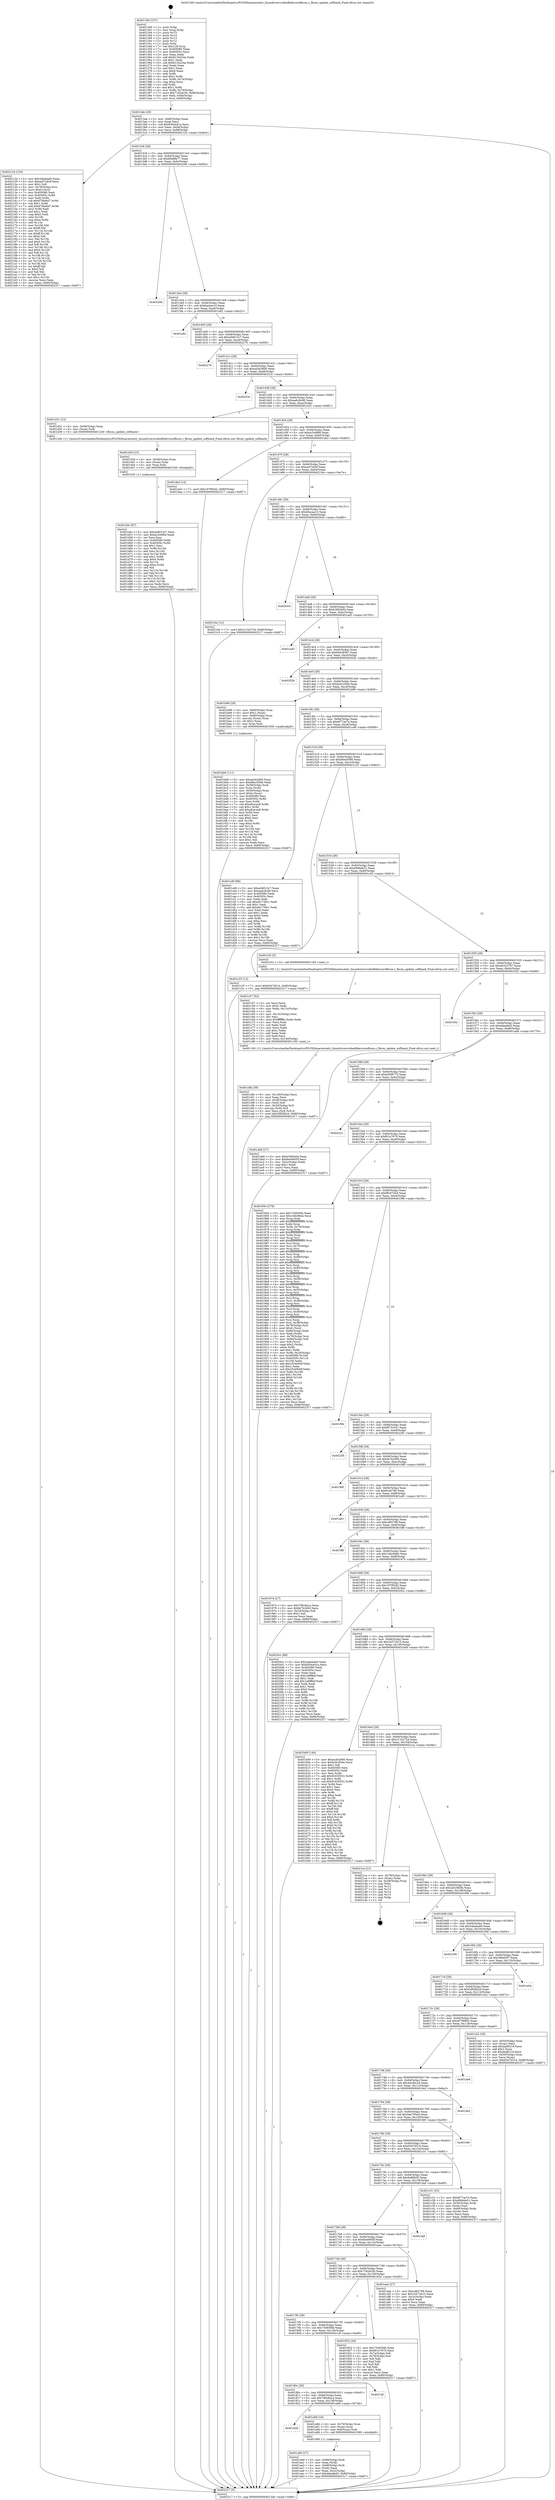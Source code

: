 digraph "0x401340" {
  label = "0x401340 (/mnt/c/Users/mathe/Desktop/tcc/POCII/binaries/extr_linuxdriversvideofbdevcorefbcon.c_fbcon_update_softback_Final-ollvm.out::main(0))"
  labelloc = "t"
  node[shape=record]

  Entry [label="",width=0.3,height=0.3,shape=circle,fillcolor=black,style=filled]
  "0x4013ab" [label="{
     0x4013ab [29]\l
     | [instrs]\l
     &nbsp;&nbsp;0x4013ab \<+3\>: mov -0x80(%rbp),%eax\l
     &nbsp;&nbsp;0x4013ae \<+2\>: mov %eax,%ecx\l
     &nbsp;&nbsp;0x4013b0 \<+6\>: sub $0x830a441a,%ecx\l
     &nbsp;&nbsp;0x4013b6 \<+6\>: mov %eax,-0x94(%rbp)\l
     &nbsp;&nbsp;0x4013bc \<+6\>: mov %ecx,-0x98(%rbp)\l
     &nbsp;&nbsp;0x4013c2 \<+6\>: je 0000000000402124 \<main+0xde4\>\l
  }"]
  "0x402124" [label="{
     0x402124 [154]\l
     | [instrs]\l
     &nbsp;&nbsp;0x402124 \<+5\>: mov $0x2ababae0,%eax\l
     &nbsp;&nbsp;0x402129 \<+5\>: mov $0xae57eb5f,%ecx\l
     &nbsp;&nbsp;0x40212e \<+2\>: mov $0x1,%dl\l
     &nbsp;&nbsp;0x402130 \<+4\>: mov -0x78(%rbp),%rsi\l
     &nbsp;&nbsp;0x402134 \<+6\>: movl $0x0,(%rsi)\l
     &nbsp;&nbsp;0x40213a \<+7\>: mov 0x405080,%edi\l
     &nbsp;&nbsp;0x402141 \<+8\>: mov 0x40505c,%r8d\l
     &nbsp;&nbsp;0x402149 \<+3\>: mov %edi,%r9d\l
     &nbsp;&nbsp;0x40214c \<+7\>: sub $0x67fde6d7,%r9d\l
     &nbsp;&nbsp;0x402153 \<+4\>: sub $0x1,%r9d\l
     &nbsp;&nbsp;0x402157 \<+7\>: add $0x67fde6d7,%r9d\l
     &nbsp;&nbsp;0x40215e \<+4\>: imul %r9d,%edi\l
     &nbsp;&nbsp;0x402162 \<+3\>: and $0x1,%edi\l
     &nbsp;&nbsp;0x402165 \<+3\>: cmp $0x0,%edi\l
     &nbsp;&nbsp;0x402168 \<+4\>: sete %r10b\l
     &nbsp;&nbsp;0x40216c \<+4\>: cmp $0xa,%r8d\l
     &nbsp;&nbsp;0x402170 \<+4\>: setl %r11b\l
     &nbsp;&nbsp;0x402174 \<+3\>: mov %r10b,%bl\l
     &nbsp;&nbsp;0x402177 \<+3\>: xor $0xff,%bl\l
     &nbsp;&nbsp;0x40217a \<+3\>: mov %r11b,%r14b\l
     &nbsp;&nbsp;0x40217d \<+4\>: xor $0xff,%r14b\l
     &nbsp;&nbsp;0x402181 \<+3\>: xor $0x0,%dl\l
     &nbsp;&nbsp;0x402184 \<+3\>: mov %bl,%r15b\l
     &nbsp;&nbsp;0x402187 \<+4\>: and $0x0,%r15b\l
     &nbsp;&nbsp;0x40218b \<+3\>: and %dl,%r10b\l
     &nbsp;&nbsp;0x40218e \<+3\>: mov %r14b,%r12b\l
     &nbsp;&nbsp;0x402191 \<+4\>: and $0x0,%r12b\l
     &nbsp;&nbsp;0x402195 \<+3\>: and %dl,%r11b\l
     &nbsp;&nbsp;0x402198 \<+3\>: or %r10b,%r15b\l
     &nbsp;&nbsp;0x40219b \<+3\>: or %r11b,%r12b\l
     &nbsp;&nbsp;0x40219e \<+3\>: xor %r12b,%r15b\l
     &nbsp;&nbsp;0x4021a1 \<+3\>: or %r14b,%bl\l
     &nbsp;&nbsp;0x4021a4 \<+3\>: xor $0xff,%bl\l
     &nbsp;&nbsp;0x4021a7 \<+3\>: or $0x0,%dl\l
     &nbsp;&nbsp;0x4021aa \<+2\>: and %dl,%bl\l
     &nbsp;&nbsp;0x4021ac \<+3\>: or %bl,%r15b\l
     &nbsp;&nbsp;0x4021af \<+4\>: test $0x1,%r15b\l
     &nbsp;&nbsp;0x4021b3 \<+3\>: cmovne %ecx,%eax\l
     &nbsp;&nbsp;0x4021b6 \<+3\>: mov %eax,-0x80(%rbp)\l
     &nbsp;&nbsp;0x4021b9 \<+5\>: jmp 0000000000402317 \<main+0xfd7\>\l
  }"]
  "0x4013c8" [label="{
     0x4013c8 [28]\l
     | [instrs]\l
     &nbsp;&nbsp;0x4013c8 \<+5\>: jmp 00000000004013cd \<main+0x8d\>\l
     &nbsp;&nbsp;0x4013cd \<+6\>: mov -0x94(%rbp),%eax\l
     &nbsp;&nbsp;0x4013d3 \<+5\>: sub $0x85d8fa77,%eax\l
     &nbsp;&nbsp;0x4013d8 \<+6\>: mov %eax,-0x9c(%rbp)\l
     &nbsp;&nbsp;0x4013de \<+6\>: je 000000000040229d \<main+0xf5d\>\l
  }"]
  Exit [label="",width=0.3,height=0.3,shape=circle,fillcolor=black,style=filled,peripheries=2]
  "0x40229d" [label="{
     0x40229d\l
  }", style=dashed]
  "0x4013e4" [label="{
     0x4013e4 [28]\l
     | [instrs]\l
     &nbsp;&nbsp;0x4013e4 \<+5\>: jmp 00000000004013e9 \<main+0xa9\>\l
     &nbsp;&nbsp;0x4013e9 \<+6\>: mov -0x94(%rbp),%eax\l
     &nbsp;&nbsp;0x4013ef \<+5\>: sub $0x8aa4ee10,%eax\l
     &nbsp;&nbsp;0x4013f4 \<+6\>: mov %eax,-0xa0(%rbp)\l
     &nbsp;&nbsp;0x4013fa \<+6\>: je 0000000000401e62 \<main+0xb22\>\l
  }"]
  "0x401d4c" [label="{
     0x401d4c [87]\l
     | [instrs]\l
     &nbsp;&nbsp;0x401d4c \<+5\>: mov $0xa0d013c7,%ecx\l
     &nbsp;&nbsp;0x401d51 \<+5\>: mov $0xac3c6f9d,%edx\l
     &nbsp;&nbsp;0x401d56 \<+2\>: xor %esi,%esi\l
     &nbsp;&nbsp;0x401d58 \<+8\>: mov 0x405080,%r8d\l
     &nbsp;&nbsp;0x401d60 \<+8\>: mov 0x40505c,%r9d\l
     &nbsp;&nbsp;0x401d68 \<+3\>: sub $0x1,%esi\l
     &nbsp;&nbsp;0x401d6b \<+3\>: mov %r8d,%r10d\l
     &nbsp;&nbsp;0x401d6e \<+3\>: add %esi,%r10d\l
     &nbsp;&nbsp;0x401d71 \<+4\>: imul %r10d,%r8d\l
     &nbsp;&nbsp;0x401d75 \<+4\>: and $0x1,%r8d\l
     &nbsp;&nbsp;0x401d79 \<+4\>: cmp $0x0,%r8d\l
     &nbsp;&nbsp;0x401d7d \<+4\>: sete %r11b\l
     &nbsp;&nbsp;0x401d81 \<+4\>: cmp $0xa,%r9d\l
     &nbsp;&nbsp;0x401d85 \<+3\>: setl %bl\l
     &nbsp;&nbsp;0x401d88 \<+3\>: mov %r11b,%r14b\l
     &nbsp;&nbsp;0x401d8b \<+3\>: and %bl,%r14b\l
     &nbsp;&nbsp;0x401d8e \<+3\>: xor %bl,%r11b\l
     &nbsp;&nbsp;0x401d91 \<+3\>: or %r11b,%r14b\l
     &nbsp;&nbsp;0x401d94 \<+4\>: test $0x1,%r14b\l
     &nbsp;&nbsp;0x401d98 \<+3\>: cmovne %edx,%ecx\l
     &nbsp;&nbsp;0x401d9b \<+3\>: mov %ecx,-0x80(%rbp)\l
     &nbsp;&nbsp;0x401d9e \<+5\>: jmp 0000000000402317 \<main+0xfd7\>\l
  }"]
  "0x401e62" [label="{
     0x401e62\l
  }", style=dashed]
  "0x401400" [label="{
     0x401400 [28]\l
     | [instrs]\l
     &nbsp;&nbsp;0x401400 \<+5\>: jmp 0000000000401405 \<main+0xc5\>\l
     &nbsp;&nbsp;0x401405 \<+6\>: mov -0x94(%rbp),%eax\l
     &nbsp;&nbsp;0x40140b \<+5\>: sub $0xa0d013c7,%eax\l
     &nbsp;&nbsp;0x401410 \<+6\>: mov %eax,-0xa4(%rbp)\l
     &nbsp;&nbsp;0x401416 \<+6\>: je 0000000000402276 \<main+0xf36\>\l
  }"]
  "0x401d3d" [label="{
     0x401d3d [15]\l
     | [instrs]\l
     &nbsp;&nbsp;0x401d3d \<+4\>: mov -0x58(%rbp),%rax\l
     &nbsp;&nbsp;0x401d41 \<+3\>: mov (%rax),%rax\l
     &nbsp;&nbsp;0x401d44 \<+3\>: mov %rax,%rdi\l
     &nbsp;&nbsp;0x401d47 \<+5\>: call 0000000000401030 \<free@plt\>\l
     | [calls]\l
     &nbsp;&nbsp;0x401030 \{1\} (unknown)\l
  }"]
  "0x402276" [label="{
     0x402276\l
  }", style=dashed]
  "0x40141c" [label="{
     0x40141c [28]\l
     | [instrs]\l
     &nbsp;&nbsp;0x40141c \<+5\>: jmp 0000000000401421 \<main+0xe1\>\l
     &nbsp;&nbsp;0x401421 \<+6\>: mov -0x94(%rbp),%eax\l
     &nbsp;&nbsp;0x401427 \<+5\>: sub $0xaa3e2800,%eax\l
     &nbsp;&nbsp;0x40142c \<+6\>: mov %eax,-0xa8(%rbp)\l
     &nbsp;&nbsp;0x401432 \<+6\>: je 000000000040223c \<main+0xefc\>\l
  }"]
  "0x401c8b" [label="{
     0x401c8b [39]\l
     | [instrs]\l
     &nbsp;&nbsp;0x401c8b \<+6\>: mov -0x140(%rbp),%ecx\l
     &nbsp;&nbsp;0x401c91 \<+3\>: imul %eax,%ecx\l
     &nbsp;&nbsp;0x401c94 \<+4\>: mov -0x58(%rbp),%r8\l
     &nbsp;&nbsp;0x401c98 \<+3\>: mov (%r8),%r8\l
     &nbsp;&nbsp;0x401c9b \<+4\>: mov -0x50(%rbp),%r9\l
     &nbsp;&nbsp;0x401c9f \<+3\>: movslq (%r9),%r9\l
     &nbsp;&nbsp;0x401ca2 \<+4\>: mov %ecx,(%r8,%r9,4)\l
     &nbsp;&nbsp;0x401ca6 \<+7\>: movl $0x3df28b2d,-0x80(%rbp)\l
     &nbsp;&nbsp;0x401cad \<+5\>: jmp 0000000000402317 \<main+0xfd7\>\l
  }"]
  "0x40223c" [label="{
     0x40223c\l
  }", style=dashed]
  "0x401438" [label="{
     0x401438 [28]\l
     | [instrs]\l
     &nbsp;&nbsp;0x401438 \<+5\>: jmp 000000000040143d \<main+0xfd\>\l
     &nbsp;&nbsp;0x40143d \<+6\>: mov -0x94(%rbp),%eax\l
     &nbsp;&nbsp;0x401443 \<+5\>: sub $0xaa6c9cd0,%eax\l
     &nbsp;&nbsp;0x401448 \<+6\>: mov %eax,-0xac(%rbp)\l
     &nbsp;&nbsp;0x40144e \<+6\>: je 0000000000401d31 \<main+0x9f1\>\l
  }"]
  "0x401c57" [label="{
     0x401c57 [52]\l
     | [instrs]\l
     &nbsp;&nbsp;0x401c57 \<+2\>: xor %ecx,%ecx\l
     &nbsp;&nbsp;0x401c59 \<+5\>: mov $0x2,%edx\l
     &nbsp;&nbsp;0x401c5e \<+6\>: mov %edx,-0x13c(%rbp)\l
     &nbsp;&nbsp;0x401c64 \<+1\>: cltd\l
     &nbsp;&nbsp;0x401c65 \<+6\>: mov -0x13c(%rbp),%esi\l
     &nbsp;&nbsp;0x401c6b \<+2\>: idiv %esi\l
     &nbsp;&nbsp;0x401c6d \<+6\>: imul $0xfffffffe,%edx,%edx\l
     &nbsp;&nbsp;0x401c73 \<+2\>: mov %ecx,%edi\l
     &nbsp;&nbsp;0x401c75 \<+2\>: sub %edx,%edi\l
     &nbsp;&nbsp;0x401c77 \<+2\>: mov %ecx,%edx\l
     &nbsp;&nbsp;0x401c79 \<+3\>: sub $0x1,%edx\l
     &nbsp;&nbsp;0x401c7c \<+2\>: add %edx,%edi\l
     &nbsp;&nbsp;0x401c7e \<+2\>: sub %edi,%ecx\l
     &nbsp;&nbsp;0x401c80 \<+6\>: mov %ecx,-0x140(%rbp)\l
     &nbsp;&nbsp;0x401c86 \<+5\>: call 0000000000401160 \<next_i\>\l
     | [calls]\l
     &nbsp;&nbsp;0x401160 \{1\} (/mnt/c/Users/mathe/Desktop/tcc/POCII/binaries/extr_linuxdriversvideofbdevcorefbcon.c_fbcon_update_softback_Final-ollvm.out::next_i)\l
  }"]
  "0x401d31" [label="{
     0x401d31 [12]\l
     | [instrs]\l
     &nbsp;&nbsp;0x401d31 \<+4\>: mov -0x58(%rbp),%rax\l
     &nbsp;&nbsp;0x401d35 \<+3\>: mov (%rax),%rdi\l
     &nbsp;&nbsp;0x401d38 \<+5\>: call 0000000000401240 \<fbcon_update_softback\>\l
     | [calls]\l
     &nbsp;&nbsp;0x401240 \{1\} (/mnt/c/Users/mathe/Desktop/tcc/POCII/binaries/extr_linuxdriversvideofbdevcorefbcon.c_fbcon_update_softback_Final-ollvm.out::fbcon_update_softback)\l
  }"]
  "0x401454" [label="{
     0x401454 [28]\l
     | [instrs]\l
     &nbsp;&nbsp;0x401454 \<+5\>: jmp 0000000000401459 \<main+0x119\>\l
     &nbsp;&nbsp;0x401459 \<+6\>: mov -0x94(%rbp),%eax\l
     &nbsp;&nbsp;0x40145f \<+5\>: sub $0xac3c6f9d,%eax\l
     &nbsp;&nbsp;0x401464 \<+6\>: mov %eax,-0xb0(%rbp)\l
     &nbsp;&nbsp;0x40146a \<+6\>: je 0000000000401da3 \<main+0xa63\>\l
  }"]
  "0x401bb6" [label="{
     0x401bb6 [111]\l
     | [instrs]\l
     &nbsp;&nbsp;0x401bb6 \<+5\>: mov $0xaa3e2800,%ecx\l
     &nbsp;&nbsp;0x401bbb \<+5\>: mov $0xd6ec0566,%edx\l
     &nbsp;&nbsp;0x401bc0 \<+4\>: mov -0x58(%rbp),%rdi\l
     &nbsp;&nbsp;0x401bc4 \<+3\>: mov %rax,(%rdi)\l
     &nbsp;&nbsp;0x401bc7 \<+4\>: mov -0x50(%rbp),%rax\l
     &nbsp;&nbsp;0x401bcb \<+6\>: movl $0x0,(%rax)\l
     &nbsp;&nbsp;0x401bd1 \<+7\>: mov 0x405080,%esi\l
     &nbsp;&nbsp;0x401bd8 \<+8\>: mov 0x40505c,%r8d\l
     &nbsp;&nbsp;0x401be0 \<+3\>: mov %esi,%r9d\l
     &nbsp;&nbsp;0x401be3 \<+7\>: sub $0xafcecac8,%r9d\l
     &nbsp;&nbsp;0x401bea \<+4\>: sub $0x1,%r9d\l
     &nbsp;&nbsp;0x401bee \<+7\>: add $0xafcecac8,%r9d\l
     &nbsp;&nbsp;0x401bf5 \<+4\>: imul %r9d,%esi\l
     &nbsp;&nbsp;0x401bf9 \<+3\>: and $0x1,%esi\l
     &nbsp;&nbsp;0x401bfc \<+3\>: cmp $0x0,%esi\l
     &nbsp;&nbsp;0x401bff \<+4\>: sete %r10b\l
     &nbsp;&nbsp;0x401c03 \<+4\>: cmp $0xa,%r8d\l
     &nbsp;&nbsp;0x401c07 \<+4\>: setl %r11b\l
     &nbsp;&nbsp;0x401c0b \<+3\>: mov %r10b,%bl\l
     &nbsp;&nbsp;0x401c0e \<+3\>: and %r11b,%bl\l
     &nbsp;&nbsp;0x401c11 \<+3\>: xor %r11b,%r10b\l
     &nbsp;&nbsp;0x401c14 \<+3\>: or %r10b,%bl\l
     &nbsp;&nbsp;0x401c17 \<+3\>: test $0x1,%bl\l
     &nbsp;&nbsp;0x401c1a \<+3\>: cmovne %edx,%ecx\l
     &nbsp;&nbsp;0x401c1d \<+3\>: mov %ecx,-0x80(%rbp)\l
     &nbsp;&nbsp;0x401c20 \<+5\>: jmp 0000000000402317 \<main+0xfd7\>\l
  }"]
  "0x401da3" [label="{
     0x401da3 [12]\l
     | [instrs]\l
     &nbsp;&nbsp;0x401da3 \<+7\>: movl $0x197f93d2,-0x80(%rbp)\l
     &nbsp;&nbsp;0x401daa \<+5\>: jmp 0000000000402317 \<main+0xfd7\>\l
  }"]
  "0x401470" [label="{
     0x401470 [28]\l
     | [instrs]\l
     &nbsp;&nbsp;0x401470 \<+5\>: jmp 0000000000401475 \<main+0x135\>\l
     &nbsp;&nbsp;0x401475 \<+6\>: mov -0x94(%rbp),%eax\l
     &nbsp;&nbsp;0x40147b \<+5\>: sub $0xae57eb5f,%eax\l
     &nbsp;&nbsp;0x401480 \<+6\>: mov %eax,-0xb4(%rbp)\l
     &nbsp;&nbsp;0x401486 \<+6\>: je 00000000004021be \<main+0xe7e\>\l
  }"]
  "0x401a9d" [label="{
     0x401a9d [27]\l
     | [instrs]\l
     &nbsp;&nbsp;0x401a9d \<+4\>: mov -0x68(%rbp),%rdi\l
     &nbsp;&nbsp;0x401aa1 \<+2\>: mov %eax,(%rdi)\l
     &nbsp;&nbsp;0x401aa3 \<+4\>: mov -0x68(%rbp),%rdi\l
     &nbsp;&nbsp;0x401aa7 \<+2\>: mov (%rdi),%eax\l
     &nbsp;&nbsp;0x401aa9 \<+3\>: mov %eax,-0x2c(%rbp)\l
     &nbsp;&nbsp;0x401aac \<+7\>: movl $0xddeafed3,-0x80(%rbp)\l
     &nbsp;&nbsp;0x401ab3 \<+5\>: jmp 0000000000402317 \<main+0xfd7\>\l
  }"]
  "0x4021be" [label="{
     0x4021be [12]\l
     | [instrs]\l
     &nbsp;&nbsp;0x4021be \<+7\>: movl $0x211b272d,-0x80(%rbp)\l
     &nbsp;&nbsp;0x4021c5 \<+5\>: jmp 0000000000402317 \<main+0xfd7\>\l
  }"]
  "0x40148c" [label="{
     0x40148c [28]\l
     | [instrs]\l
     &nbsp;&nbsp;0x40148c \<+5\>: jmp 0000000000401491 \<main+0x151\>\l
     &nbsp;&nbsp;0x401491 \<+6\>: mov -0x94(%rbp),%eax\l
     &nbsp;&nbsp;0x401497 \<+5\>: sub $0xb0acaa13,%eax\l
     &nbsp;&nbsp;0x40149c \<+6\>: mov %eax,-0xb8(%rbp)\l
     &nbsp;&nbsp;0x4014a2 \<+6\>: je 00000000004020c0 \<main+0xd80\>\l
  }"]
  "0x401828" [label="{
     0x401828\l
  }", style=dashed]
  "0x4020c0" [label="{
     0x4020c0\l
  }", style=dashed]
  "0x4014a8" [label="{
     0x4014a8 [28]\l
     | [instrs]\l
     &nbsp;&nbsp;0x4014a8 \<+5\>: jmp 00000000004014ad \<main+0x16d\>\l
     &nbsp;&nbsp;0x4014ad \<+6\>: mov -0x94(%rbp),%eax\l
     &nbsp;&nbsp;0x4014b3 \<+5\>: sub $0xb3f404d4,%eax\l
     &nbsp;&nbsp;0x4014b8 \<+6\>: mov %eax,-0xbc(%rbp)\l
     &nbsp;&nbsp;0x4014be \<+6\>: je 0000000000401ad3 \<main+0x793\>\l
  }"]
  "0x401a8d" [label="{
     0x401a8d [16]\l
     | [instrs]\l
     &nbsp;&nbsp;0x401a8d \<+4\>: mov -0x70(%rbp),%rax\l
     &nbsp;&nbsp;0x401a91 \<+3\>: mov (%rax),%rax\l
     &nbsp;&nbsp;0x401a94 \<+4\>: mov 0x8(%rax),%rdi\l
     &nbsp;&nbsp;0x401a98 \<+5\>: call 0000000000401060 \<atoi@plt\>\l
     | [calls]\l
     &nbsp;&nbsp;0x401060 \{1\} (unknown)\l
  }"]
  "0x401ad3" [label="{
     0x401ad3\l
  }", style=dashed]
  "0x4014c4" [label="{
     0x4014c4 [28]\l
     | [instrs]\l
     &nbsp;&nbsp;0x4014c4 \<+5\>: jmp 00000000004014c9 \<main+0x189\>\l
     &nbsp;&nbsp;0x4014c9 \<+6\>: mov -0x94(%rbp),%eax\l
     &nbsp;&nbsp;0x4014cf \<+5\>: sub $0xb6a28567,%eax\l
     &nbsp;&nbsp;0x4014d4 \<+6\>: mov %eax,-0xc0(%rbp)\l
     &nbsp;&nbsp;0x4014da \<+6\>: je 000000000040202b \<main+0xceb\>\l
  }"]
  "0x40180c" [label="{
     0x40180c [28]\l
     | [instrs]\l
     &nbsp;&nbsp;0x40180c \<+5\>: jmp 0000000000401811 \<main+0x4d1\>\l
     &nbsp;&nbsp;0x401811 \<+6\>: mov -0x94(%rbp),%eax\l
     &nbsp;&nbsp;0x401817 \<+5\>: sub $0x799c8a1a,%eax\l
     &nbsp;&nbsp;0x40181c \<+6\>: mov %eax,-0x138(%rbp)\l
     &nbsp;&nbsp;0x401822 \<+6\>: je 0000000000401a8d \<main+0x74d\>\l
  }"]
  "0x40202b" [label="{
     0x40202b\l
  }", style=dashed]
  "0x4014e0" [label="{
     0x4014e0 [28]\l
     | [instrs]\l
     &nbsp;&nbsp;0x4014e0 \<+5\>: jmp 00000000004014e5 \<main+0x1a5\>\l
     &nbsp;&nbsp;0x4014e5 \<+6\>: mov -0x94(%rbp),%eax\l
     &nbsp;&nbsp;0x4014eb \<+5\>: sub $0xbc0c35de,%eax\l
     &nbsp;&nbsp;0x4014f0 \<+6\>: mov %eax,-0xc4(%rbp)\l
     &nbsp;&nbsp;0x4014f6 \<+6\>: je 0000000000401b99 \<main+0x859\>\l
  }"]
  "0x4021df" [label="{
     0x4021df\l
  }", style=dashed]
  "0x401b99" [label="{
     0x401b99 [29]\l
     | [instrs]\l
     &nbsp;&nbsp;0x401b99 \<+4\>: mov -0x60(%rbp),%rax\l
     &nbsp;&nbsp;0x401b9d \<+6\>: movl $0x1,(%rax)\l
     &nbsp;&nbsp;0x401ba3 \<+4\>: mov -0x60(%rbp),%rax\l
     &nbsp;&nbsp;0x401ba7 \<+3\>: movslq (%rax),%rax\l
     &nbsp;&nbsp;0x401baa \<+4\>: shl $0x2,%rax\l
     &nbsp;&nbsp;0x401bae \<+3\>: mov %rax,%rdi\l
     &nbsp;&nbsp;0x401bb1 \<+5\>: call 0000000000401050 \<malloc@plt\>\l
     | [calls]\l
     &nbsp;&nbsp;0x401050 \{1\} (unknown)\l
  }"]
  "0x4014fc" [label="{
     0x4014fc [28]\l
     | [instrs]\l
     &nbsp;&nbsp;0x4014fc \<+5\>: jmp 0000000000401501 \<main+0x1c1\>\l
     &nbsp;&nbsp;0x401501 \<+6\>: mov -0x94(%rbp),%eax\l
     &nbsp;&nbsp;0x401507 \<+5\>: sub $0xbf77ae7e,%eax\l
     &nbsp;&nbsp;0x40150c \<+6\>: mov %eax,-0xc8(%rbp)\l
     &nbsp;&nbsp;0x401512 \<+6\>: je 0000000000401cd9 \<main+0x999\>\l
  }"]
  "0x401340" [label="{
     0x401340 [107]\l
     | [instrs]\l
     &nbsp;&nbsp;0x401340 \<+1\>: push %rbp\l
     &nbsp;&nbsp;0x401341 \<+3\>: mov %rsp,%rbp\l
     &nbsp;&nbsp;0x401344 \<+2\>: push %r15\l
     &nbsp;&nbsp;0x401346 \<+2\>: push %r14\l
     &nbsp;&nbsp;0x401348 \<+2\>: push %r13\l
     &nbsp;&nbsp;0x40134a \<+2\>: push %r12\l
     &nbsp;&nbsp;0x40134c \<+1\>: push %rbx\l
     &nbsp;&nbsp;0x40134d \<+7\>: sub $0x128,%rsp\l
     &nbsp;&nbsp;0x401354 \<+7\>: mov 0x405080,%eax\l
     &nbsp;&nbsp;0x40135b \<+7\>: mov 0x40505c,%ecx\l
     &nbsp;&nbsp;0x401362 \<+2\>: mov %eax,%edx\l
     &nbsp;&nbsp;0x401364 \<+6\>: add $0x6134224a,%edx\l
     &nbsp;&nbsp;0x40136a \<+3\>: sub $0x1,%edx\l
     &nbsp;&nbsp;0x40136d \<+6\>: sub $0x6134224a,%edx\l
     &nbsp;&nbsp;0x401373 \<+3\>: imul %edx,%eax\l
     &nbsp;&nbsp;0x401376 \<+3\>: and $0x1,%eax\l
     &nbsp;&nbsp;0x401379 \<+3\>: cmp $0x0,%eax\l
     &nbsp;&nbsp;0x40137c \<+4\>: sete %r8b\l
     &nbsp;&nbsp;0x401380 \<+4\>: and $0x1,%r8b\l
     &nbsp;&nbsp;0x401384 \<+4\>: mov %r8b,-0x7a(%rbp)\l
     &nbsp;&nbsp;0x401388 \<+3\>: cmp $0xa,%ecx\l
     &nbsp;&nbsp;0x40138b \<+4\>: setl %r8b\l
     &nbsp;&nbsp;0x40138f \<+4\>: and $0x1,%r8b\l
     &nbsp;&nbsp;0x401393 \<+4\>: mov %r8b,-0x79(%rbp)\l
     &nbsp;&nbsp;0x401397 \<+7\>: movl $0x7182dc3b,-0x80(%rbp)\l
     &nbsp;&nbsp;0x40139e \<+6\>: mov %edi,-0x84(%rbp)\l
     &nbsp;&nbsp;0x4013a4 \<+7\>: mov %rsi,-0x90(%rbp)\l
  }"]
  "0x401cd9" [label="{
     0x401cd9 [88]\l
     | [instrs]\l
     &nbsp;&nbsp;0x401cd9 \<+5\>: mov $0xa0d013c7,%eax\l
     &nbsp;&nbsp;0x401cde \<+5\>: mov $0xaa6c9cd0,%ecx\l
     &nbsp;&nbsp;0x401ce3 \<+7\>: mov 0x405080,%edx\l
     &nbsp;&nbsp;0x401cea \<+7\>: mov 0x40505c,%esi\l
     &nbsp;&nbsp;0x401cf1 \<+2\>: mov %edx,%edi\l
     &nbsp;&nbsp;0x401cf3 \<+6\>: sub $0xa61739c1,%edi\l
     &nbsp;&nbsp;0x401cf9 \<+3\>: sub $0x1,%edi\l
     &nbsp;&nbsp;0x401cfc \<+6\>: add $0xa61739c1,%edi\l
     &nbsp;&nbsp;0x401d02 \<+3\>: imul %edi,%edx\l
     &nbsp;&nbsp;0x401d05 \<+3\>: and $0x1,%edx\l
     &nbsp;&nbsp;0x401d08 \<+3\>: cmp $0x0,%edx\l
     &nbsp;&nbsp;0x401d0b \<+4\>: sete %r8b\l
     &nbsp;&nbsp;0x401d0f \<+3\>: cmp $0xa,%esi\l
     &nbsp;&nbsp;0x401d12 \<+4\>: setl %r9b\l
     &nbsp;&nbsp;0x401d16 \<+3\>: mov %r8b,%r10b\l
     &nbsp;&nbsp;0x401d19 \<+3\>: and %r9b,%r10b\l
     &nbsp;&nbsp;0x401d1c \<+3\>: xor %r9b,%r8b\l
     &nbsp;&nbsp;0x401d1f \<+3\>: or %r8b,%r10b\l
     &nbsp;&nbsp;0x401d22 \<+4\>: test $0x1,%r10b\l
     &nbsp;&nbsp;0x401d26 \<+3\>: cmovne %ecx,%eax\l
     &nbsp;&nbsp;0x401d29 \<+3\>: mov %eax,-0x80(%rbp)\l
     &nbsp;&nbsp;0x401d2c \<+5\>: jmp 0000000000402317 \<main+0xfd7\>\l
  }"]
  "0x401518" [label="{
     0x401518 [28]\l
     | [instrs]\l
     &nbsp;&nbsp;0x401518 \<+5\>: jmp 000000000040151d \<main+0x1dd\>\l
     &nbsp;&nbsp;0x40151d \<+6\>: mov -0x94(%rbp),%eax\l
     &nbsp;&nbsp;0x401523 \<+5\>: sub $0xd6ec0566,%eax\l
     &nbsp;&nbsp;0x401528 \<+6\>: mov %eax,-0xcc(%rbp)\l
     &nbsp;&nbsp;0x40152e \<+6\>: je 0000000000401c25 \<main+0x8e5\>\l
  }"]
  "0x402317" [label="{
     0x402317 [5]\l
     | [instrs]\l
     &nbsp;&nbsp;0x402317 \<+5\>: jmp 00000000004013ab \<main+0x6b\>\l
  }"]
  "0x401c25" [label="{
     0x401c25 [12]\l
     | [instrs]\l
     &nbsp;&nbsp;0x401c25 \<+7\>: movl $0x6347d314,-0x80(%rbp)\l
     &nbsp;&nbsp;0x401c2c \<+5\>: jmp 0000000000402317 \<main+0xfd7\>\l
  }"]
  "0x401534" [label="{
     0x401534 [28]\l
     | [instrs]\l
     &nbsp;&nbsp;0x401534 \<+5\>: jmp 0000000000401539 \<main+0x1f9\>\l
     &nbsp;&nbsp;0x401539 \<+6\>: mov -0x94(%rbp),%eax\l
     &nbsp;&nbsp;0x40153f \<+5\>: sub $0xd9dbde51,%eax\l
     &nbsp;&nbsp;0x401544 \<+6\>: mov %eax,-0xd0(%rbp)\l
     &nbsp;&nbsp;0x40154a \<+6\>: je 0000000000401c52 \<main+0x912\>\l
  }"]
  "0x4017f0" [label="{
     0x4017f0 [28]\l
     | [instrs]\l
     &nbsp;&nbsp;0x4017f0 \<+5\>: jmp 00000000004017f5 \<main+0x4b5\>\l
     &nbsp;&nbsp;0x4017f5 \<+6\>: mov -0x94(%rbp),%eax\l
     &nbsp;&nbsp;0x4017fb \<+5\>: sub $0x73493f4b,%eax\l
     &nbsp;&nbsp;0x401800 \<+6\>: mov %eax,-0x134(%rbp)\l
     &nbsp;&nbsp;0x401806 \<+6\>: je 00000000004021df \<main+0xe9f\>\l
  }"]
  "0x401c52" [label="{
     0x401c52 [5]\l
     | [instrs]\l
     &nbsp;&nbsp;0x401c52 \<+5\>: call 0000000000401160 \<next_i\>\l
     | [calls]\l
     &nbsp;&nbsp;0x401160 \{1\} (/mnt/c/Users/mathe/Desktop/tcc/POCII/binaries/extr_linuxdriversvideofbdevcorefbcon.c_fbcon_update_softback_Final-ollvm.out::next_i)\l
  }"]
  "0x401550" [label="{
     0x401550 [28]\l
     | [instrs]\l
     &nbsp;&nbsp;0x401550 \<+5\>: jmp 0000000000401555 \<main+0x215\>\l
     &nbsp;&nbsp;0x401555 \<+6\>: mov -0x94(%rbp),%eax\l
     &nbsp;&nbsp;0x40155b \<+5\>: sub $0xdb322797,%eax\l
     &nbsp;&nbsp;0x401560 \<+6\>: mov %eax,-0xd4(%rbp)\l
     &nbsp;&nbsp;0x401566 \<+6\>: je 0000000000401f3d \<main+0xbfd\>\l
  }"]
  "0x401832" [label="{
     0x401832 [44]\l
     | [instrs]\l
     &nbsp;&nbsp;0x401832 \<+5\>: mov $0x73493f4b,%eax\l
     &nbsp;&nbsp;0x401837 \<+5\>: mov $0xf01e7670,%ecx\l
     &nbsp;&nbsp;0x40183c \<+3\>: mov -0x7a(%rbp),%dl\l
     &nbsp;&nbsp;0x40183f \<+4\>: mov -0x79(%rbp),%sil\l
     &nbsp;&nbsp;0x401843 \<+3\>: mov %dl,%dil\l
     &nbsp;&nbsp;0x401846 \<+3\>: and %sil,%dil\l
     &nbsp;&nbsp;0x401849 \<+3\>: xor %sil,%dl\l
     &nbsp;&nbsp;0x40184c \<+3\>: or %dl,%dil\l
     &nbsp;&nbsp;0x40184f \<+4\>: test $0x1,%dil\l
     &nbsp;&nbsp;0x401853 \<+3\>: cmovne %ecx,%eax\l
     &nbsp;&nbsp;0x401856 \<+3\>: mov %eax,-0x80(%rbp)\l
     &nbsp;&nbsp;0x401859 \<+5\>: jmp 0000000000402317 \<main+0xfd7\>\l
  }"]
  "0x401f3d" [label="{
     0x401f3d\l
  }", style=dashed]
  "0x40156c" [label="{
     0x40156c [28]\l
     | [instrs]\l
     &nbsp;&nbsp;0x40156c \<+5\>: jmp 0000000000401571 \<main+0x231\>\l
     &nbsp;&nbsp;0x401571 \<+6\>: mov -0x94(%rbp),%eax\l
     &nbsp;&nbsp;0x401577 \<+5\>: sub $0xddeafed3,%eax\l
     &nbsp;&nbsp;0x40157c \<+6\>: mov %eax,-0xd8(%rbp)\l
     &nbsp;&nbsp;0x401582 \<+6\>: je 0000000000401ab8 \<main+0x778\>\l
  }"]
  "0x4017d4" [label="{
     0x4017d4 [28]\l
     | [instrs]\l
     &nbsp;&nbsp;0x4017d4 \<+5\>: jmp 00000000004017d9 \<main+0x499\>\l
     &nbsp;&nbsp;0x4017d9 \<+6\>: mov -0x94(%rbp),%eax\l
     &nbsp;&nbsp;0x4017df \<+5\>: sub $0x7182dc3b,%eax\l
     &nbsp;&nbsp;0x4017e4 \<+6\>: mov %eax,-0x130(%rbp)\l
     &nbsp;&nbsp;0x4017ea \<+6\>: je 0000000000401832 \<main+0x4f2\>\l
  }"]
  "0x401ab8" [label="{
     0x401ab8 [27]\l
     | [instrs]\l
     &nbsp;&nbsp;0x401ab8 \<+5\>: mov $0xb3f404d4,%eax\l
     &nbsp;&nbsp;0x401abd \<+5\>: mov $0x6ee0605f,%ecx\l
     &nbsp;&nbsp;0x401ac2 \<+3\>: mov -0x2c(%rbp),%edx\l
     &nbsp;&nbsp;0x401ac5 \<+3\>: cmp $0x1,%edx\l
     &nbsp;&nbsp;0x401ac8 \<+3\>: cmovl %ecx,%eax\l
     &nbsp;&nbsp;0x401acb \<+3\>: mov %eax,-0x80(%rbp)\l
     &nbsp;&nbsp;0x401ace \<+5\>: jmp 0000000000402317 \<main+0xfd7\>\l
  }"]
  "0x401588" [label="{
     0x401588 [28]\l
     | [instrs]\l
     &nbsp;&nbsp;0x401588 \<+5\>: jmp 000000000040158d \<main+0x24d\>\l
     &nbsp;&nbsp;0x40158d \<+6\>: mov -0x94(%rbp),%eax\l
     &nbsp;&nbsp;0x401593 \<+5\>: sub $0xe05f9773,%eax\l
     &nbsp;&nbsp;0x401598 \<+6\>: mov %eax,-0xdc(%rbp)\l
     &nbsp;&nbsp;0x40159e \<+6\>: je 0000000000402221 \<main+0xee1\>\l
  }"]
  "0x401aee" [label="{
     0x401aee [27]\l
     | [instrs]\l
     &nbsp;&nbsp;0x401aee \<+5\>: mov $0xcd65798,%eax\l
     &nbsp;&nbsp;0x401af3 \<+5\>: mov $0x1b572b15,%ecx\l
     &nbsp;&nbsp;0x401af8 \<+3\>: mov -0x2c(%rbp),%edx\l
     &nbsp;&nbsp;0x401afb \<+3\>: cmp $0x0,%edx\l
     &nbsp;&nbsp;0x401afe \<+3\>: cmove %ecx,%eax\l
     &nbsp;&nbsp;0x401b01 \<+3\>: mov %eax,-0x80(%rbp)\l
     &nbsp;&nbsp;0x401b04 \<+5\>: jmp 0000000000402317 \<main+0xfd7\>\l
  }"]
  "0x402221" [label="{
     0x402221\l
  }", style=dashed]
  "0x4015a4" [label="{
     0x4015a4 [28]\l
     | [instrs]\l
     &nbsp;&nbsp;0x4015a4 \<+5\>: jmp 00000000004015a9 \<main+0x269\>\l
     &nbsp;&nbsp;0x4015a9 \<+6\>: mov -0x94(%rbp),%eax\l
     &nbsp;&nbsp;0x4015af \<+5\>: sub $0xf01e7670,%eax\l
     &nbsp;&nbsp;0x4015b4 \<+6\>: mov %eax,-0xe0(%rbp)\l
     &nbsp;&nbsp;0x4015ba \<+6\>: je 000000000040185e \<main+0x51e\>\l
  }"]
  "0x4017b8" [label="{
     0x4017b8 [28]\l
     | [instrs]\l
     &nbsp;&nbsp;0x4017b8 \<+5\>: jmp 00000000004017bd \<main+0x47d\>\l
     &nbsp;&nbsp;0x4017bd \<+6\>: mov -0x94(%rbp),%eax\l
     &nbsp;&nbsp;0x4017c3 \<+5\>: sub $0x6ee0605f,%eax\l
     &nbsp;&nbsp;0x4017c8 \<+6\>: mov %eax,-0x12c(%rbp)\l
     &nbsp;&nbsp;0x4017ce \<+6\>: je 0000000000401aee \<main+0x7ae\>\l
  }"]
  "0x40185e" [label="{
     0x40185e [278]\l
     | [instrs]\l
     &nbsp;&nbsp;0x40185e \<+5\>: mov $0x73493f4b,%eax\l
     &nbsp;&nbsp;0x401863 \<+5\>: mov $0x10dc90eb,%ecx\l
     &nbsp;&nbsp;0x401868 \<+3\>: mov %rsp,%rdx\l
     &nbsp;&nbsp;0x40186b \<+4\>: add $0xfffffffffffffff0,%rdx\l
     &nbsp;&nbsp;0x40186f \<+3\>: mov %rdx,%rsp\l
     &nbsp;&nbsp;0x401872 \<+4\>: mov %rdx,-0x78(%rbp)\l
     &nbsp;&nbsp;0x401876 \<+3\>: mov %rsp,%rdx\l
     &nbsp;&nbsp;0x401879 \<+4\>: add $0xfffffffffffffff0,%rdx\l
     &nbsp;&nbsp;0x40187d \<+3\>: mov %rdx,%rsp\l
     &nbsp;&nbsp;0x401880 \<+3\>: mov %rsp,%rsi\l
     &nbsp;&nbsp;0x401883 \<+4\>: add $0xfffffffffffffff0,%rsi\l
     &nbsp;&nbsp;0x401887 \<+3\>: mov %rsi,%rsp\l
     &nbsp;&nbsp;0x40188a \<+4\>: mov %rsi,-0x70(%rbp)\l
     &nbsp;&nbsp;0x40188e \<+3\>: mov %rsp,%rsi\l
     &nbsp;&nbsp;0x401891 \<+4\>: add $0xfffffffffffffff0,%rsi\l
     &nbsp;&nbsp;0x401895 \<+3\>: mov %rsi,%rsp\l
     &nbsp;&nbsp;0x401898 \<+4\>: mov %rsi,-0x68(%rbp)\l
     &nbsp;&nbsp;0x40189c \<+3\>: mov %rsp,%rsi\l
     &nbsp;&nbsp;0x40189f \<+4\>: add $0xfffffffffffffff0,%rsi\l
     &nbsp;&nbsp;0x4018a3 \<+3\>: mov %rsi,%rsp\l
     &nbsp;&nbsp;0x4018a6 \<+4\>: mov %rsi,-0x60(%rbp)\l
     &nbsp;&nbsp;0x4018aa \<+3\>: mov %rsp,%rsi\l
     &nbsp;&nbsp;0x4018ad \<+4\>: add $0xfffffffffffffff0,%rsi\l
     &nbsp;&nbsp;0x4018b1 \<+3\>: mov %rsi,%rsp\l
     &nbsp;&nbsp;0x4018b4 \<+4\>: mov %rsi,-0x58(%rbp)\l
     &nbsp;&nbsp;0x4018b8 \<+3\>: mov %rsp,%rsi\l
     &nbsp;&nbsp;0x4018bb \<+4\>: add $0xfffffffffffffff0,%rsi\l
     &nbsp;&nbsp;0x4018bf \<+3\>: mov %rsi,%rsp\l
     &nbsp;&nbsp;0x4018c2 \<+4\>: mov %rsi,-0x50(%rbp)\l
     &nbsp;&nbsp;0x4018c6 \<+3\>: mov %rsp,%rsi\l
     &nbsp;&nbsp;0x4018c9 \<+4\>: add $0xfffffffffffffff0,%rsi\l
     &nbsp;&nbsp;0x4018cd \<+3\>: mov %rsi,%rsp\l
     &nbsp;&nbsp;0x4018d0 \<+4\>: mov %rsi,-0x48(%rbp)\l
     &nbsp;&nbsp;0x4018d4 \<+3\>: mov %rsp,%rsi\l
     &nbsp;&nbsp;0x4018d7 \<+4\>: add $0xfffffffffffffff0,%rsi\l
     &nbsp;&nbsp;0x4018db \<+3\>: mov %rsi,%rsp\l
     &nbsp;&nbsp;0x4018de \<+4\>: mov %rsi,-0x40(%rbp)\l
     &nbsp;&nbsp;0x4018e2 \<+3\>: mov %rsp,%rsi\l
     &nbsp;&nbsp;0x4018e5 \<+4\>: add $0xfffffffffffffff0,%rsi\l
     &nbsp;&nbsp;0x4018e9 \<+3\>: mov %rsi,%rsp\l
     &nbsp;&nbsp;0x4018ec \<+4\>: mov %rsi,-0x38(%rbp)\l
     &nbsp;&nbsp;0x4018f0 \<+4\>: mov -0x78(%rbp),%rsi\l
     &nbsp;&nbsp;0x4018f4 \<+6\>: movl $0x0,(%rsi)\l
     &nbsp;&nbsp;0x4018fa \<+6\>: mov -0x84(%rbp),%edi\l
     &nbsp;&nbsp;0x401900 \<+2\>: mov %edi,(%rdx)\l
     &nbsp;&nbsp;0x401902 \<+4\>: mov -0x70(%rbp),%rsi\l
     &nbsp;&nbsp;0x401906 \<+7\>: mov -0x90(%rbp),%r8\l
     &nbsp;&nbsp;0x40190d \<+3\>: mov %r8,(%rsi)\l
     &nbsp;&nbsp;0x401910 \<+3\>: cmpl $0x2,(%rdx)\l
     &nbsp;&nbsp;0x401913 \<+4\>: setne %r9b\l
     &nbsp;&nbsp;0x401917 \<+4\>: and $0x1,%r9b\l
     &nbsp;&nbsp;0x40191b \<+4\>: mov %r9b,-0x2d(%rbp)\l
     &nbsp;&nbsp;0x40191f \<+8\>: mov 0x405080,%r10d\l
     &nbsp;&nbsp;0x401927 \<+8\>: mov 0x40505c,%r11d\l
     &nbsp;&nbsp;0x40192f \<+3\>: mov %r10d,%ebx\l
     &nbsp;&nbsp;0x401932 \<+6\>: add $0x25cb90df,%ebx\l
     &nbsp;&nbsp;0x401938 \<+3\>: sub $0x1,%ebx\l
     &nbsp;&nbsp;0x40193b \<+6\>: sub $0x25cb90df,%ebx\l
     &nbsp;&nbsp;0x401941 \<+4\>: imul %ebx,%r10d\l
     &nbsp;&nbsp;0x401945 \<+4\>: and $0x1,%r10d\l
     &nbsp;&nbsp;0x401949 \<+4\>: cmp $0x0,%r10d\l
     &nbsp;&nbsp;0x40194d \<+4\>: sete %r9b\l
     &nbsp;&nbsp;0x401951 \<+4\>: cmp $0xa,%r11d\l
     &nbsp;&nbsp;0x401955 \<+4\>: setl %r14b\l
     &nbsp;&nbsp;0x401959 \<+3\>: mov %r9b,%r15b\l
     &nbsp;&nbsp;0x40195c \<+3\>: and %r14b,%r15b\l
     &nbsp;&nbsp;0x40195f \<+3\>: xor %r14b,%r9b\l
     &nbsp;&nbsp;0x401962 \<+3\>: or %r9b,%r15b\l
     &nbsp;&nbsp;0x401965 \<+4\>: test $0x1,%r15b\l
     &nbsp;&nbsp;0x401969 \<+3\>: cmovne %ecx,%eax\l
     &nbsp;&nbsp;0x40196c \<+3\>: mov %eax,-0x80(%rbp)\l
     &nbsp;&nbsp;0x40196f \<+5\>: jmp 0000000000402317 \<main+0xfd7\>\l
  }"]
  "0x4015c0" [label="{
     0x4015c0 [28]\l
     | [instrs]\l
     &nbsp;&nbsp;0x4015c0 \<+5\>: jmp 00000000004015c5 \<main+0x285\>\l
     &nbsp;&nbsp;0x4015c5 \<+6\>: mov -0x94(%rbp),%eax\l
     &nbsp;&nbsp;0x4015cb \<+5\>: sub $0xf8c67d2d,%eax\l
     &nbsp;&nbsp;0x4015d0 \<+6\>: mov %eax,-0xe4(%rbp)\l
     &nbsp;&nbsp;0x4015d6 \<+6\>: je 0000000000401f9b \<main+0xc5b\>\l
  }"]
  "0x401daf" [label="{
     0x401daf\l
  }", style=dashed]
  "0x401f9b" [label="{
     0x401f9b\l
  }", style=dashed]
  "0x4015dc" [label="{
     0x4015dc [28]\l
     | [instrs]\l
     &nbsp;&nbsp;0x4015dc \<+5\>: jmp 00000000004015e1 \<main+0x2a1\>\l
     &nbsp;&nbsp;0x4015e1 \<+6\>: mov -0x94(%rbp),%eax\l
     &nbsp;&nbsp;0x4015e7 \<+5\>: sub $0xf973c531,%eax\l
     &nbsp;&nbsp;0x4015ec \<+6\>: mov %eax,-0xe8(%rbp)\l
     &nbsp;&nbsp;0x4015f2 \<+6\>: je 00000000004022f5 \<main+0xfb5\>\l
  }"]
  "0x40179c" [label="{
     0x40179c [28]\l
     | [instrs]\l
     &nbsp;&nbsp;0x40179c \<+5\>: jmp 00000000004017a1 \<main+0x461\>\l
     &nbsp;&nbsp;0x4017a1 \<+6\>: mov -0x94(%rbp),%eax\l
     &nbsp;&nbsp;0x4017a7 \<+5\>: sub $0x6a88fcf3,%eax\l
     &nbsp;&nbsp;0x4017ac \<+6\>: mov %eax,-0x128(%rbp)\l
     &nbsp;&nbsp;0x4017b2 \<+6\>: je 0000000000401daf \<main+0xa6f\>\l
  }"]
  "0x4022f5" [label="{
     0x4022f5\l
  }", style=dashed]
  "0x4015f8" [label="{
     0x4015f8 [28]\l
     | [instrs]\l
     &nbsp;&nbsp;0x4015f8 \<+5\>: jmp 00000000004015fd \<main+0x2bd\>\l
     &nbsp;&nbsp;0x4015fd \<+6\>: mov -0x94(%rbp),%eax\l
     &nbsp;&nbsp;0x401603 \<+5\>: sub $0xfe7b2d00,%eax\l
     &nbsp;&nbsp;0x401608 \<+6\>: mov %eax,-0xec(%rbp)\l
     &nbsp;&nbsp;0x40160e \<+6\>: je 000000000040198f \<main+0x64f\>\l
  }"]
  "0x401c31" [label="{
     0x401c31 [33]\l
     | [instrs]\l
     &nbsp;&nbsp;0x401c31 \<+5\>: mov $0xbf77ae7e,%eax\l
     &nbsp;&nbsp;0x401c36 \<+5\>: mov $0xd9dbde51,%ecx\l
     &nbsp;&nbsp;0x401c3b \<+4\>: mov -0x50(%rbp),%rdx\l
     &nbsp;&nbsp;0x401c3f \<+2\>: mov (%rdx),%esi\l
     &nbsp;&nbsp;0x401c41 \<+4\>: mov -0x60(%rbp),%rdx\l
     &nbsp;&nbsp;0x401c45 \<+2\>: cmp (%rdx),%esi\l
     &nbsp;&nbsp;0x401c47 \<+3\>: cmovl %ecx,%eax\l
     &nbsp;&nbsp;0x401c4a \<+3\>: mov %eax,-0x80(%rbp)\l
     &nbsp;&nbsp;0x401c4d \<+5\>: jmp 0000000000402317 \<main+0xfd7\>\l
  }"]
  "0x40198f" [label="{
     0x40198f\l
  }", style=dashed]
  "0x401614" [label="{
     0x401614 [28]\l
     | [instrs]\l
     &nbsp;&nbsp;0x401614 \<+5\>: jmp 0000000000401619 \<main+0x2d9\>\l
     &nbsp;&nbsp;0x401619 \<+6\>: mov -0x94(%rbp),%eax\l
     &nbsp;&nbsp;0x40161f \<+5\>: sub $0x6ceb790,%eax\l
     &nbsp;&nbsp;0x401624 \<+6\>: mov %eax,-0xf0(%rbp)\l
     &nbsp;&nbsp;0x40162a \<+6\>: je 0000000000401a81 \<main+0x741\>\l
  }"]
  "0x401780" [label="{
     0x401780 [28]\l
     | [instrs]\l
     &nbsp;&nbsp;0x401780 \<+5\>: jmp 0000000000401785 \<main+0x445\>\l
     &nbsp;&nbsp;0x401785 \<+6\>: mov -0x94(%rbp),%eax\l
     &nbsp;&nbsp;0x40178b \<+5\>: sub $0x6347d314,%eax\l
     &nbsp;&nbsp;0x401790 \<+6\>: mov %eax,-0x124(%rbp)\l
     &nbsp;&nbsp;0x401796 \<+6\>: je 0000000000401c31 \<main+0x8f1\>\l
  }"]
  "0x401a81" [label="{
     0x401a81\l
  }", style=dashed]
  "0x401630" [label="{
     0x401630 [28]\l
     | [instrs]\l
     &nbsp;&nbsp;0x401630 \<+5\>: jmp 0000000000401635 \<main+0x2f5\>\l
     &nbsp;&nbsp;0x401635 \<+6\>: mov -0x94(%rbp),%eax\l
     &nbsp;&nbsp;0x40163b \<+5\>: sub $0xcd65798,%eax\l
     &nbsp;&nbsp;0x401640 \<+6\>: mov %eax,-0xf4(%rbp)\l
     &nbsp;&nbsp;0x401646 \<+6\>: je 0000000000401f8f \<main+0xc4f\>\l
  }"]
  "0x401f49" [label="{
     0x401f49\l
  }", style=dashed]
  "0x401f8f" [label="{
     0x401f8f\l
  }", style=dashed]
  "0x40164c" [label="{
     0x40164c [28]\l
     | [instrs]\l
     &nbsp;&nbsp;0x40164c \<+5\>: jmp 0000000000401651 \<main+0x311\>\l
     &nbsp;&nbsp;0x401651 \<+6\>: mov -0x94(%rbp),%eax\l
     &nbsp;&nbsp;0x401657 \<+5\>: sub $0x10dc90eb,%eax\l
     &nbsp;&nbsp;0x40165c \<+6\>: mov %eax,-0xf8(%rbp)\l
     &nbsp;&nbsp;0x401662 \<+6\>: je 0000000000401974 \<main+0x634\>\l
  }"]
  "0x401764" [label="{
     0x401764 [28]\l
     | [instrs]\l
     &nbsp;&nbsp;0x401764 \<+5\>: jmp 0000000000401769 \<main+0x429\>\l
     &nbsp;&nbsp;0x401769 \<+6\>: mov -0x94(%rbp),%eax\l
     &nbsp;&nbsp;0x40176f \<+5\>: sub $0x5ee705e4,%eax\l
     &nbsp;&nbsp;0x401774 \<+6\>: mov %eax,-0x120(%rbp)\l
     &nbsp;&nbsp;0x40177a \<+6\>: je 0000000000401f49 \<main+0xc09\>\l
  }"]
  "0x401974" [label="{
     0x401974 [27]\l
     | [instrs]\l
     &nbsp;&nbsp;0x401974 \<+5\>: mov $0x799c8a1a,%eax\l
     &nbsp;&nbsp;0x401979 \<+5\>: mov $0xfe7b2d00,%ecx\l
     &nbsp;&nbsp;0x40197e \<+3\>: mov -0x2d(%rbp),%dl\l
     &nbsp;&nbsp;0x401981 \<+3\>: test $0x1,%dl\l
     &nbsp;&nbsp;0x401984 \<+3\>: cmovne %ecx,%eax\l
     &nbsp;&nbsp;0x401987 \<+3\>: mov %eax,-0x80(%rbp)\l
     &nbsp;&nbsp;0x40198a \<+5\>: jmp 0000000000402317 \<main+0xfd7\>\l
  }"]
  "0x401668" [label="{
     0x401668 [28]\l
     | [instrs]\l
     &nbsp;&nbsp;0x401668 \<+5\>: jmp 000000000040166d \<main+0x32d\>\l
     &nbsp;&nbsp;0x40166d \<+6\>: mov -0x94(%rbp),%eax\l
     &nbsp;&nbsp;0x401673 \<+5\>: sub $0x197f93d2,%eax\l
     &nbsp;&nbsp;0x401678 \<+6\>: mov %eax,-0xfc(%rbp)\l
     &nbsp;&nbsp;0x40167e \<+6\>: je 00000000004020cc \<main+0xd8c\>\l
  }"]
  "0x4019e2" [label="{
     0x4019e2\l
  }", style=dashed]
  "0x4020cc" [label="{
     0x4020cc [88]\l
     | [instrs]\l
     &nbsp;&nbsp;0x4020cc \<+5\>: mov $0x2ababae0,%eax\l
     &nbsp;&nbsp;0x4020d1 \<+5\>: mov $0x830a441a,%ecx\l
     &nbsp;&nbsp;0x4020d6 \<+7\>: mov 0x405080,%edx\l
     &nbsp;&nbsp;0x4020dd \<+7\>: mov 0x40505c,%esi\l
     &nbsp;&nbsp;0x4020e4 \<+2\>: mov %edx,%edi\l
     &nbsp;&nbsp;0x4020e6 \<+6\>: sub $0x1e6ff8ef,%edi\l
     &nbsp;&nbsp;0x4020ec \<+3\>: sub $0x1,%edi\l
     &nbsp;&nbsp;0x4020ef \<+6\>: add $0x1e6ff8ef,%edi\l
     &nbsp;&nbsp;0x4020f5 \<+3\>: imul %edi,%edx\l
     &nbsp;&nbsp;0x4020f8 \<+3\>: and $0x1,%edx\l
     &nbsp;&nbsp;0x4020fb \<+3\>: cmp $0x0,%edx\l
     &nbsp;&nbsp;0x4020fe \<+4\>: sete %r8b\l
     &nbsp;&nbsp;0x402102 \<+3\>: cmp $0xa,%esi\l
     &nbsp;&nbsp;0x402105 \<+4\>: setl %r9b\l
     &nbsp;&nbsp;0x402109 \<+3\>: mov %r8b,%r10b\l
     &nbsp;&nbsp;0x40210c \<+3\>: and %r9b,%r10b\l
     &nbsp;&nbsp;0x40210f \<+3\>: xor %r9b,%r8b\l
     &nbsp;&nbsp;0x402112 \<+3\>: or %r8b,%r10b\l
     &nbsp;&nbsp;0x402115 \<+4\>: test $0x1,%r10b\l
     &nbsp;&nbsp;0x402119 \<+3\>: cmovne %ecx,%eax\l
     &nbsp;&nbsp;0x40211c \<+3\>: mov %eax,-0x80(%rbp)\l
     &nbsp;&nbsp;0x40211f \<+5\>: jmp 0000000000402317 \<main+0xfd7\>\l
  }"]
  "0x401684" [label="{
     0x401684 [28]\l
     | [instrs]\l
     &nbsp;&nbsp;0x401684 \<+5\>: jmp 0000000000401689 \<main+0x349\>\l
     &nbsp;&nbsp;0x401689 \<+6\>: mov -0x94(%rbp),%eax\l
     &nbsp;&nbsp;0x40168f \<+5\>: sub $0x1b572b15,%eax\l
     &nbsp;&nbsp;0x401694 \<+6\>: mov %eax,-0x100(%rbp)\l
     &nbsp;&nbsp;0x40169a \<+6\>: je 0000000000401b09 \<main+0x7c9\>\l
  }"]
  "0x401748" [label="{
     0x401748 [28]\l
     | [instrs]\l
     &nbsp;&nbsp;0x401748 \<+5\>: jmp 000000000040174d \<main+0x40d\>\l
     &nbsp;&nbsp;0x40174d \<+6\>: mov -0x94(%rbp),%eax\l
     &nbsp;&nbsp;0x401753 \<+5\>: sub $0x4dcdbc24,%eax\l
     &nbsp;&nbsp;0x401758 \<+6\>: mov %eax,-0x11c(%rbp)\l
     &nbsp;&nbsp;0x40175e \<+6\>: je 00000000004019e2 \<main+0x6a2\>\l
  }"]
  "0x401b09" [label="{
     0x401b09 [144]\l
     | [instrs]\l
     &nbsp;&nbsp;0x401b09 \<+5\>: mov $0xaa3e2800,%eax\l
     &nbsp;&nbsp;0x401b0e \<+5\>: mov $0xbc0c35de,%ecx\l
     &nbsp;&nbsp;0x401b13 \<+2\>: mov $0x1,%dl\l
     &nbsp;&nbsp;0x401b15 \<+7\>: mov 0x405080,%esi\l
     &nbsp;&nbsp;0x401b1c \<+7\>: mov 0x40505c,%edi\l
     &nbsp;&nbsp;0x401b23 \<+3\>: mov %esi,%r8d\l
     &nbsp;&nbsp;0x401b26 \<+7\>: add $0x91630552,%r8d\l
     &nbsp;&nbsp;0x401b2d \<+4\>: sub $0x1,%r8d\l
     &nbsp;&nbsp;0x401b31 \<+7\>: sub $0x91630552,%r8d\l
     &nbsp;&nbsp;0x401b38 \<+4\>: imul %r8d,%esi\l
     &nbsp;&nbsp;0x401b3c \<+3\>: and $0x1,%esi\l
     &nbsp;&nbsp;0x401b3f \<+3\>: cmp $0x0,%esi\l
     &nbsp;&nbsp;0x401b42 \<+4\>: sete %r9b\l
     &nbsp;&nbsp;0x401b46 \<+3\>: cmp $0xa,%edi\l
     &nbsp;&nbsp;0x401b49 \<+4\>: setl %r10b\l
     &nbsp;&nbsp;0x401b4d \<+3\>: mov %r9b,%r11b\l
     &nbsp;&nbsp;0x401b50 \<+4\>: xor $0xff,%r11b\l
     &nbsp;&nbsp;0x401b54 \<+3\>: mov %r10b,%bl\l
     &nbsp;&nbsp;0x401b57 \<+3\>: xor $0xff,%bl\l
     &nbsp;&nbsp;0x401b5a \<+3\>: xor $0x0,%dl\l
     &nbsp;&nbsp;0x401b5d \<+3\>: mov %r11b,%r14b\l
     &nbsp;&nbsp;0x401b60 \<+4\>: and $0x0,%r14b\l
     &nbsp;&nbsp;0x401b64 \<+3\>: and %dl,%r9b\l
     &nbsp;&nbsp;0x401b67 \<+3\>: mov %bl,%r15b\l
     &nbsp;&nbsp;0x401b6a \<+4\>: and $0x0,%r15b\l
     &nbsp;&nbsp;0x401b6e \<+3\>: and %dl,%r10b\l
     &nbsp;&nbsp;0x401b71 \<+3\>: or %r9b,%r14b\l
     &nbsp;&nbsp;0x401b74 \<+3\>: or %r10b,%r15b\l
     &nbsp;&nbsp;0x401b77 \<+3\>: xor %r15b,%r14b\l
     &nbsp;&nbsp;0x401b7a \<+3\>: or %bl,%r11b\l
     &nbsp;&nbsp;0x401b7d \<+4\>: xor $0xff,%r11b\l
     &nbsp;&nbsp;0x401b81 \<+3\>: or $0x0,%dl\l
     &nbsp;&nbsp;0x401b84 \<+3\>: and %dl,%r11b\l
     &nbsp;&nbsp;0x401b87 \<+3\>: or %r11b,%r14b\l
     &nbsp;&nbsp;0x401b8a \<+4\>: test $0x1,%r14b\l
     &nbsp;&nbsp;0x401b8e \<+3\>: cmovne %ecx,%eax\l
     &nbsp;&nbsp;0x401b91 \<+3\>: mov %eax,-0x80(%rbp)\l
     &nbsp;&nbsp;0x401b94 \<+5\>: jmp 0000000000402317 \<main+0xfd7\>\l
  }"]
  "0x4016a0" [label="{
     0x4016a0 [28]\l
     | [instrs]\l
     &nbsp;&nbsp;0x4016a0 \<+5\>: jmp 00000000004016a5 \<main+0x365\>\l
     &nbsp;&nbsp;0x4016a5 \<+6\>: mov -0x94(%rbp),%eax\l
     &nbsp;&nbsp;0x4016ab \<+5\>: sub $0x211b272d,%eax\l
     &nbsp;&nbsp;0x4016b0 \<+6\>: mov %eax,-0x104(%rbp)\l
     &nbsp;&nbsp;0x4016b6 \<+6\>: je 00000000004021ca \<main+0xe8a\>\l
  }"]
  "0x401de9" [label="{
     0x401de9\l
  }", style=dashed]
  "0x4021ca" [label="{
     0x4021ca [21]\l
     | [instrs]\l
     &nbsp;&nbsp;0x4021ca \<+4\>: mov -0x78(%rbp),%rax\l
     &nbsp;&nbsp;0x4021ce \<+2\>: mov (%rax),%eax\l
     &nbsp;&nbsp;0x4021d0 \<+4\>: lea -0x28(%rbp),%rsp\l
     &nbsp;&nbsp;0x4021d4 \<+1\>: pop %rbx\l
     &nbsp;&nbsp;0x4021d5 \<+2\>: pop %r12\l
     &nbsp;&nbsp;0x4021d7 \<+2\>: pop %r13\l
     &nbsp;&nbsp;0x4021d9 \<+2\>: pop %r14\l
     &nbsp;&nbsp;0x4021db \<+2\>: pop %r15\l
     &nbsp;&nbsp;0x4021dd \<+1\>: pop %rbp\l
     &nbsp;&nbsp;0x4021de \<+1\>: ret\l
  }"]
  "0x4016bc" [label="{
     0x4016bc [28]\l
     | [instrs]\l
     &nbsp;&nbsp;0x4016bc \<+5\>: jmp 00000000004016c1 \<main+0x381\>\l
     &nbsp;&nbsp;0x4016c1 \<+6\>: mov -0x94(%rbp),%eax\l
     &nbsp;&nbsp;0x4016c7 \<+5\>: sub $0x2a52683b,%eax\l
     &nbsp;&nbsp;0x4016cc \<+6\>: mov %eax,-0x108(%rbp)\l
     &nbsp;&nbsp;0x4016d2 \<+6\>: je 0000000000401f68 \<main+0xc28\>\l
  }"]
  "0x40172c" [label="{
     0x40172c [28]\l
     | [instrs]\l
     &nbsp;&nbsp;0x40172c \<+5\>: jmp 0000000000401731 \<main+0x3f1\>\l
     &nbsp;&nbsp;0x401731 \<+6\>: mov -0x94(%rbp),%eax\l
     &nbsp;&nbsp;0x401737 \<+5\>: sub $0x4079f9d2,%eax\l
     &nbsp;&nbsp;0x40173c \<+6\>: mov %eax,-0x118(%rbp)\l
     &nbsp;&nbsp;0x401742 \<+6\>: je 0000000000401de9 \<main+0xaa9\>\l
  }"]
  "0x401f68" [label="{
     0x401f68\l
  }", style=dashed]
  "0x4016d8" [label="{
     0x4016d8 [28]\l
     | [instrs]\l
     &nbsp;&nbsp;0x4016d8 \<+5\>: jmp 00000000004016dd \<main+0x39d\>\l
     &nbsp;&nbsp;0x4016dd \<+6\>: mov -0x94(%rbp),%eax\l
     &nbsp;&nbsp;0x4016e3 \<+5\>: sub $0x2ababae0,%eax\l
     &nbsp;&nbsp;0x4016e8 \<+6\>: mov %eax,-0x10c(%rbp)\l
     &nbsp;&nbsp;0x4016ee \<+6\>: je 0000000000402306 \<main+0xfc6\>\l
  }"]
  "0x401cb2" [label="{
     0x401cb2 [39]\l
     | [instrs]\l
     &nbsp;&nbsp;0x401cb2 \<+4\>: mov -0x50(%rbp),%rax\l
     &nbsp;&nbsp;0x401cb6 \<+2\>: mov (%rax),%ecx\l
     &nbsp;&nbsp;0x401cb8 \<+6\>: add $0xdad6219,%ecx\l
     &nbsp;&nbsp;0x401cbe \<+3\>: add $0x1,%ecx\l
     &nbsp;&nbsp;0x401cc1 \<+6\>: sub $0xdad6219,%ecx\l
     &nbsp;&nbsp;0x401cc7 \<+4\>: mov -0x50(%rbp),%rax\l
     &nbsp;&nbsp;0x401ccb \<+2\>: mov %ecx,(%rax)\l
     &nbsp;&nbsp;0x401ccd \<+7\>: movl $0x6347d314,-0x80(%rbp)\l
     &nbsp;&nbsp;0x401cd4 \<+5\>: jmp 0000000000402317 \<main+0xfd7\>\l
  }"]
  "0x402306" [label="{
     0x402306\l
  }", style=dashed]
  "0x4016f4" [label="{
     0x4016f4 [28]\l
     | [instrs]\l
     &nbsp;&nbsp;0x4016f4 \<+5\>: jmp 00000000004016f9 \<main+0x3b9\>\l
     &nbsp;&nbsp;0x4016f9 \<+6\>: mov -0x94(%rbp),%eax\l
     &nbsp;&nbsp;0x4016ff \<+5\>: sub $0x36fa05f7,%eax\l
     &nbsp;&nbsp;0x401704 \<+6\>: mov %eax,-0x110(%rbp)\l
     &nbsp;&nbsp;0x40170a \<+6\>: je 0000000000401e0a \<main+0xaca\>\l
  }"]
  "0x401710" [label="{
     0x401710 [28]\l
     | [instrs]\l
     &nbsp;&nbsp;0x401710 \<+5\>: jmp 0000000000401715 \<main+0x3d5\>\l
     &nbsp;&nbsp;0x401715 \<+6\>: mov -0x94(%rbp),%eax\l
     &nbsp;&nbsp;0x40171b \<+5\>: sub $0x3df28b2d,%eax\l
     &nbsp;&nbsp;0x401720 \<+6\>: mov %eax,-0x114(%rbp)\l
     &nbsp;&nbsp;0x401726 \<+6\>: je 0000000000401cb2 \<main+0x972\>\l
  }"]
  "0x401e0a" [label="{
     0x401e0a\l
  }", style=dashed]
  Entry -> "0x401340" [label=" 1"]
  "0x4013ab" -> "0x402124" [label=" 1"]
  "0x4013ab" -> "0x4013c8" [label=" 19"]
  "0x4021ca" -> Exit [label=" 1"]
  "0x4013c8" -> "0x40229d" [label=" 0"]
  "0x4013c8" -> "0x4013e4" [label=" 19"]
  "0x4021be" -> "0x402317" [label=" 1"]
  "0x4013e4" -> "0x401e62" [label=" 0"]
  "0x4013e4" -> "0x401400" [label=" 19"]
  "0x402124" -> "0x402317" [label=" 1"]
  "0x401400" -> "0x402276" [label=" 0"]
  "0x401400" -> "0x40141c" [label=" 19"]
  "0x4020cc" -> "0x402317" [label=" 1"]
  "0x40141c" -> "0x40223c" [label=" 0"]
  "0x40141c" -> "0x401438" [label=" 19"]
  "0x401da3" -> "0x402317" [label=" 1"]
  "0x401438" -> "0x401d31" [label=" 1"]
  "0x401438" -> "0x401454" [label=" 18"]
  "0x401d4c" -> "0x402317" [label=" 1"]
  "0x401454" -> "0x401da3" [label=" 1"]
  "0x401454" -> "0x401470" [label=" 17"]
  "0x401d3d" -> "0x401d4c" [label=" 1"]
  "0x401470" -> "0x4021be" [label=" 1"]
  "0x401470" -> "0x40148c" [label=" 16"]
  "0x401d31" -> "0x401d3d" [label=" 1"]
  "0x40148c" -> "0x4020c0" [label=" 0"]
  "0x40148c" -> "0x4014a8" [label=" 16"]
  "0x401cd9" -> "0x402317" [label=" 1"]
  "0x4014a8" -> "0x401ad3" [label=" 0"]
  "0x4014a8" -> "0x4014c4" [label=" 16"]
  "0x401cb2" -> "0x402317" [label=" 1"]
  "0x4014c4" -> "0x40202b" [label=" 0"]
  "0x4014c4" -> "0x4014e0" [label=" 16"]
  "0x401c57" -> "0x401c8b" [label=" 1"]
  "0x4014e0" -> "0x401b99" [label=" 1"]
  "0x4014e0" -> "0x4014fc" [label=" 15"]
  "0x401c52" -> "0x401c57" [label=" 1"]
  "0x4014fc" -> "0x401cd9" [label=" 1"]
  "0x4014fc" -> "0x401518" [label=" 14"]
  "0x401bb6" -> "0x402317" [label=" 1"]
  "0x401518" -> "0x401c25" [label=" 1"]
  "0x401518" -> "0x401534" [label=" 13"]
  "0x401b99" -> "0x401bb6" [label=" 1"]
  "0x401534" -> "0x401c52" [label=" 1"]
  "0x401534" -> "0x401550" [label=" 12"]
  "0x401b09" -> "0x402317" [label=" 1"]
  "0x401550" -> "0x401f3d" [label=" 0"]
  "0x401550" -> "0x40156c" [label=" 12"]
  "0x401aee" -> "0x402317" [label=" 1"]
  "0x40156c" -> "0x401ab8" [label=" 1"]
  "0x40156c" -> "0x401588" [label=" 11"]
  "0x401a9d" -> "0x402317" [label=" 1"]
  "0x401588" -> "0x402221" [label=" 0"]
  "0x401588" -> "0x4015a4" [label=" 11"]
  "0x401a8d" -> "0x401a9d" [label=" 1"]
  "0x4015a4" -> "0x40185e" [label=" 1"]
  "0x4015a4" -> "0x4015c0" [label=" 10"]
  "0x40180c" -> "0x401a8d" [label=" 1"]
  "0x4015c0" -> "0x401f9b" [label=" 0"]
  "0x4015c0" -> "0x4015dc" [label=" 10"]
  "0x401c8b" -> "0x402317" [label=" 1"]
  "0x4015dc" -> "0x4022f5" [label=" 0"]
  "0x4015dc" -> "0x4015f8" [label=" 10"]
  "0x4017f0" -> "0x4021df" [label=" 0"]
  "0x4015f8" -> "0x40198f" [label=" 0"]
  "0x4015f8" -> "0x401614" [label=" 10"]
  "0x401c31" -> "0x402317" [label=" 2"]
  "0x401614" -> "0x401a81" [label=" 0"]
  "0x401614" -> "0x401630" [label=" 10"]
  "0x40185e" -> "0x402317" [label=" 1"]
  "0x401630" -> "0x401f8f" [label=" 0"]
  "0x401630" -> "0x40164c" [label=" 10"]
  "0x401c25" -> "0x402317" [label=" 1"]
  "0x40164c" -> "0x401974" [label=" 1"]
  "0x40164c" -> "0x401668" [label=" 9"]
  "0x401340" -> "0x4013ab" [label=" 1"]
  "0x401668" -> "0x4020cc" [label=" 1"]
  "0x401668" -> "0x401684" [label=" 8"]
  "0x401832" -> "0x402317" [label=" 1"]
  "0x401684" -> "0x401b09" [label=" 1"]
  "0x401684" -> "0x4016a0" [label=" 7"]
  "0x4017d4" -> "0x401832" [label=" 1"]
  "0x4016a0" -> "0x4021ca" [label=" 1"]
  "0x4016a0" -> "0x4016bc" [label=" 6"]
  "0x401ab8" -> "0x402317" [label=" 1"]
  "0x4016bc" -> "0x401f68" [label=" 0"]
  "0x4016bc" -> "0x4016d8" [label=" 6"]
  "0x4017b8" -> "0x401aee" [label=" 1"]
  "0x4016d8" -> "0x402306" [label=" 0"]
  "0x4016d8" -> "0x4016f4" [label=" 6"]
  "0x40180c" -> "0x401828" [label=" 0"]
  "0x4016f4" -> "0x401e0a" [label=" 0"]
  "0x4016f4" -> "0x401710" [label=" 6"]
  "0x40179c" -> "0x4017b8" [label=" 3"]
  "0x401710" -> "0x401cb2" [label=" 1"]
  "0x401710" -> "0x40172c" [label=" 5"]
  "0x4017b8" -> "0x4017d4" [label=" 2"]
  "0x40172c" -> "0x401de9" [label=" 0"]
  "0x40172c" -> "0x401748" [label=" 5"]
  "0x4017d4" -> "0x4017f0" [label=" 1"]
  "0x401748" -> "0x4019e2" [label=" 0"]
  "0x401748" -> "0x401764" [label=" 5"]
  "0x402317" -> "0x4013ab" [label=" 19"]
  "0x401764" -> "0x401f49" [label=" 0"]
  "0x401764" -> "0x401780" [label=" 5"]
  "0x401974" -> "0x402317" [label=" 1"]
  "0x401780" -> "0x401c31" [label=" 2"]
  "0x401780" -> "0x40179c" [label=" 3"]
  "0x4017f0" -> "0x40180c" [label=" 1"]
  "0x40179c" -> "0x401daf" [label=" 0"]
}
